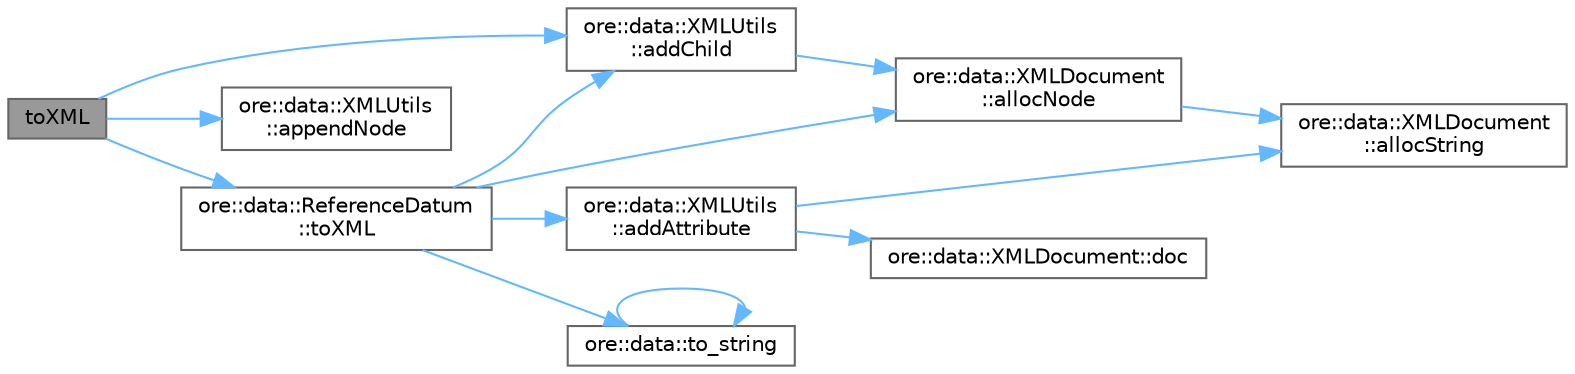 digraph "toXML"
{
 // INTERACTIVE_SVG=YES
 // LATEX_PDF_SIZE
  bgcolor="transparent";
  edge [fontname=Helvetica,fontsize=10,labelfontname=Helvetica,labelfontsize=10];
  node [fontname=Helvetica,fontsize=10,shape=box,height=0.2,width=0.4];
  rankdir="LR";
  Node1 [label="toXML",height=0.2,width=0.4,color="gray40", fillcolor="grey60", style="filled", fontcolor="black",tooltip=" "];
  Node1 -> Node2 [color="steelblue1",style="solid"];
  Node2 [label="ore::data::XMLUtils\l::addChild",height=0.2,width=0.4,color="grey40", fillcolor="white", style="filled",URL="$classore_1_1data_1_1_x_m_l_utils.html#aced1fd4bd35df3642d8022301744b138",tooltip=" "];
  Node2 -> Node3 [color="steelblue1",style="solid"];
  Node3 [label="ore::data::XMLDocument\l::allocNode",height=0.2,width=0.4,color="grey40", fillcolor="white", style="filled",URL="$classore_1_1data_1_1_x_m_l_document.html#a8717c517803f0df2e693e3cadefeafd7",tooltip="util functions that wrap rapidxml"];
  Node3 -> Node4 [color="steelblue1",style="solid"];
  Node4 [label="ore::data::XMLDocument\l::allocString",height=0.2,width=0.4,color="grey40", fillcolor="white", style="filled",URL="$classore_1_1data_1_1_x_m_l_document.html#ae3474059e483990f3afea260096e5c90",tooltip=" "];
  Node1 -> Node5 [color="steelblue1",style="solid"];
  Node5 [label="ore::data::XMLUtils\l::appendNode",height=0.2,width=0.4,color="grey40", fillcolor="white", style="filled",URL="$classore_1_1data_1_1_x_m_l_utils.html#ae646b9cdf949a88f35c36c18bf90b370",tooltip=" "];
  Node1 -> Node6 [color="steelblue1",style="solid"];
  Node6 [label="ore::data::ReferenceDatum\l::toXML",height=0.2,width=0.4,color="grey40", fillcolor="white", style="filled",URL="$classore_1_1data_1_1_reference_datum.html#a98c77e5a9e18de0cd031a56f97459774",tooltip=" "];
  Node6 -> Node7 [color="steelblue1",style="solid"];
  Node7 [label="ore::data::XMLUtils\l::addAttribute",height=0.2,width=0.4,color="grey40", fillcolor="white", style="filled",URL="$classore_1_1data_1_1_x_m_l_utils.html#a226c81c31def2ba2c853ca803d1fafc5",tooltip=" "];
  Node7 -> Node4 [color="steelblue1",style="solid"];
  Node7 -> Node8 [color="steelblue1",style="solid"];
  Node8 [label="ore::data::XMLDocument::doc",height=0.2,width=0.4,color="grey40", fillcolor="white", style="filled",URL="$classore_1_1data_1_1_x_m_l_document.html#a46d969cdb00bff64f3f4c0d2975a08d3",tooltip=" "];
  Node6 -> Node2 [color="steelblue1",style="solid"];
  Node6 -> Node3 [color="steelblue1",style="solid"];
  Node6 -> Node9 [color="steelblue1",style="solid"];
  Node9 [label="ore::data::to_string",height=0.2,width=0.4,color="grey40", fillcolor="white", style="filled",URL="$namespaceore_1_1data.html#a86651dfeb5c18ee891f7a4734d8cf455",tooltip=" "];
  Node9 -> Node9 [color="steelblue1",style="solid"];
}
